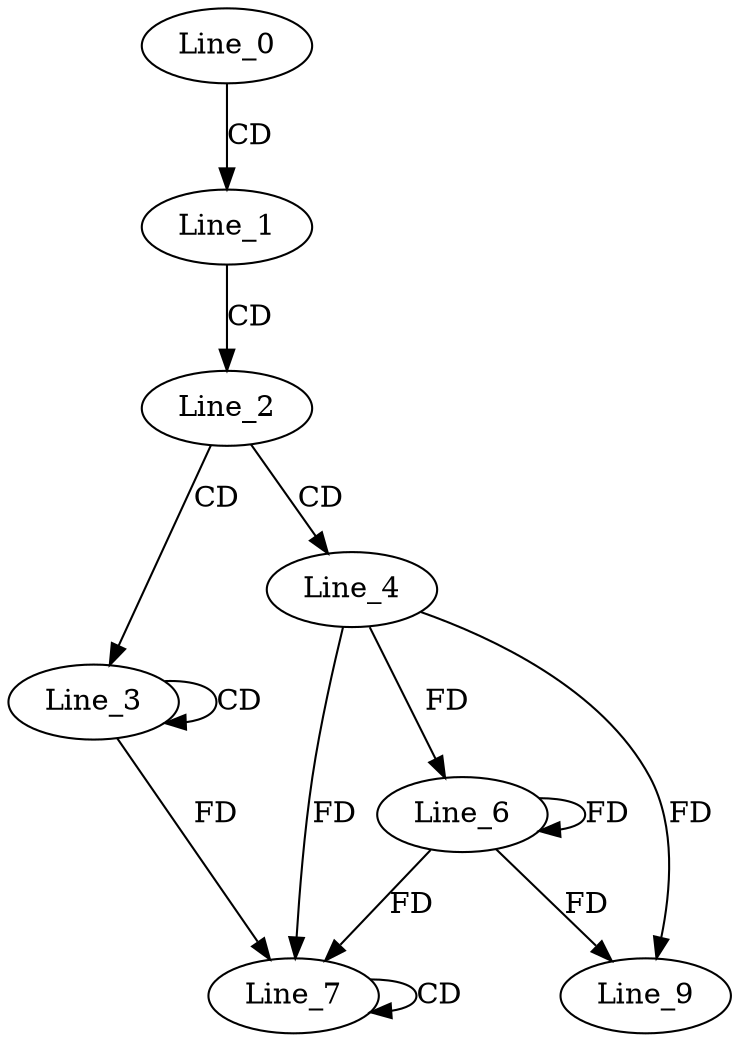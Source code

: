 digraph G {
  Line_0;
  Line_1;
  Line_2;
  Line_3;
  Line_3;
  Line_4;
  Line_6;
  Line_6;
  Line_7;
  Line_7;
  Line_9;
  Line_0 -> Line_1 [ label="CD" ];
  Line_1 -> Line_2 [ label="CD" ];
  Line_2 -> Line_3 [ label="CD" ];
  Line_3 -> Line_3 [ label="CD" ];
  Line_2 -> Line_4 [ label="CD" ];
  Line_4 -> Line_6 [ label="FD" ];
  Line_6 -> Line_6 [ label="FD" ];
  Line_7 -> Line_7 [ label="CD" ];
  Line_3 -> Line_7 [ label="FD" ];
  Line_4 -> Line_7 [ label="FD" ];
  Line_6 -> Line_7 [ label="FD" ];
  Line_4 -> Line_9 [ label="FD" ];
  Line_6 -> Line_9 [ label="FD" ];
}
